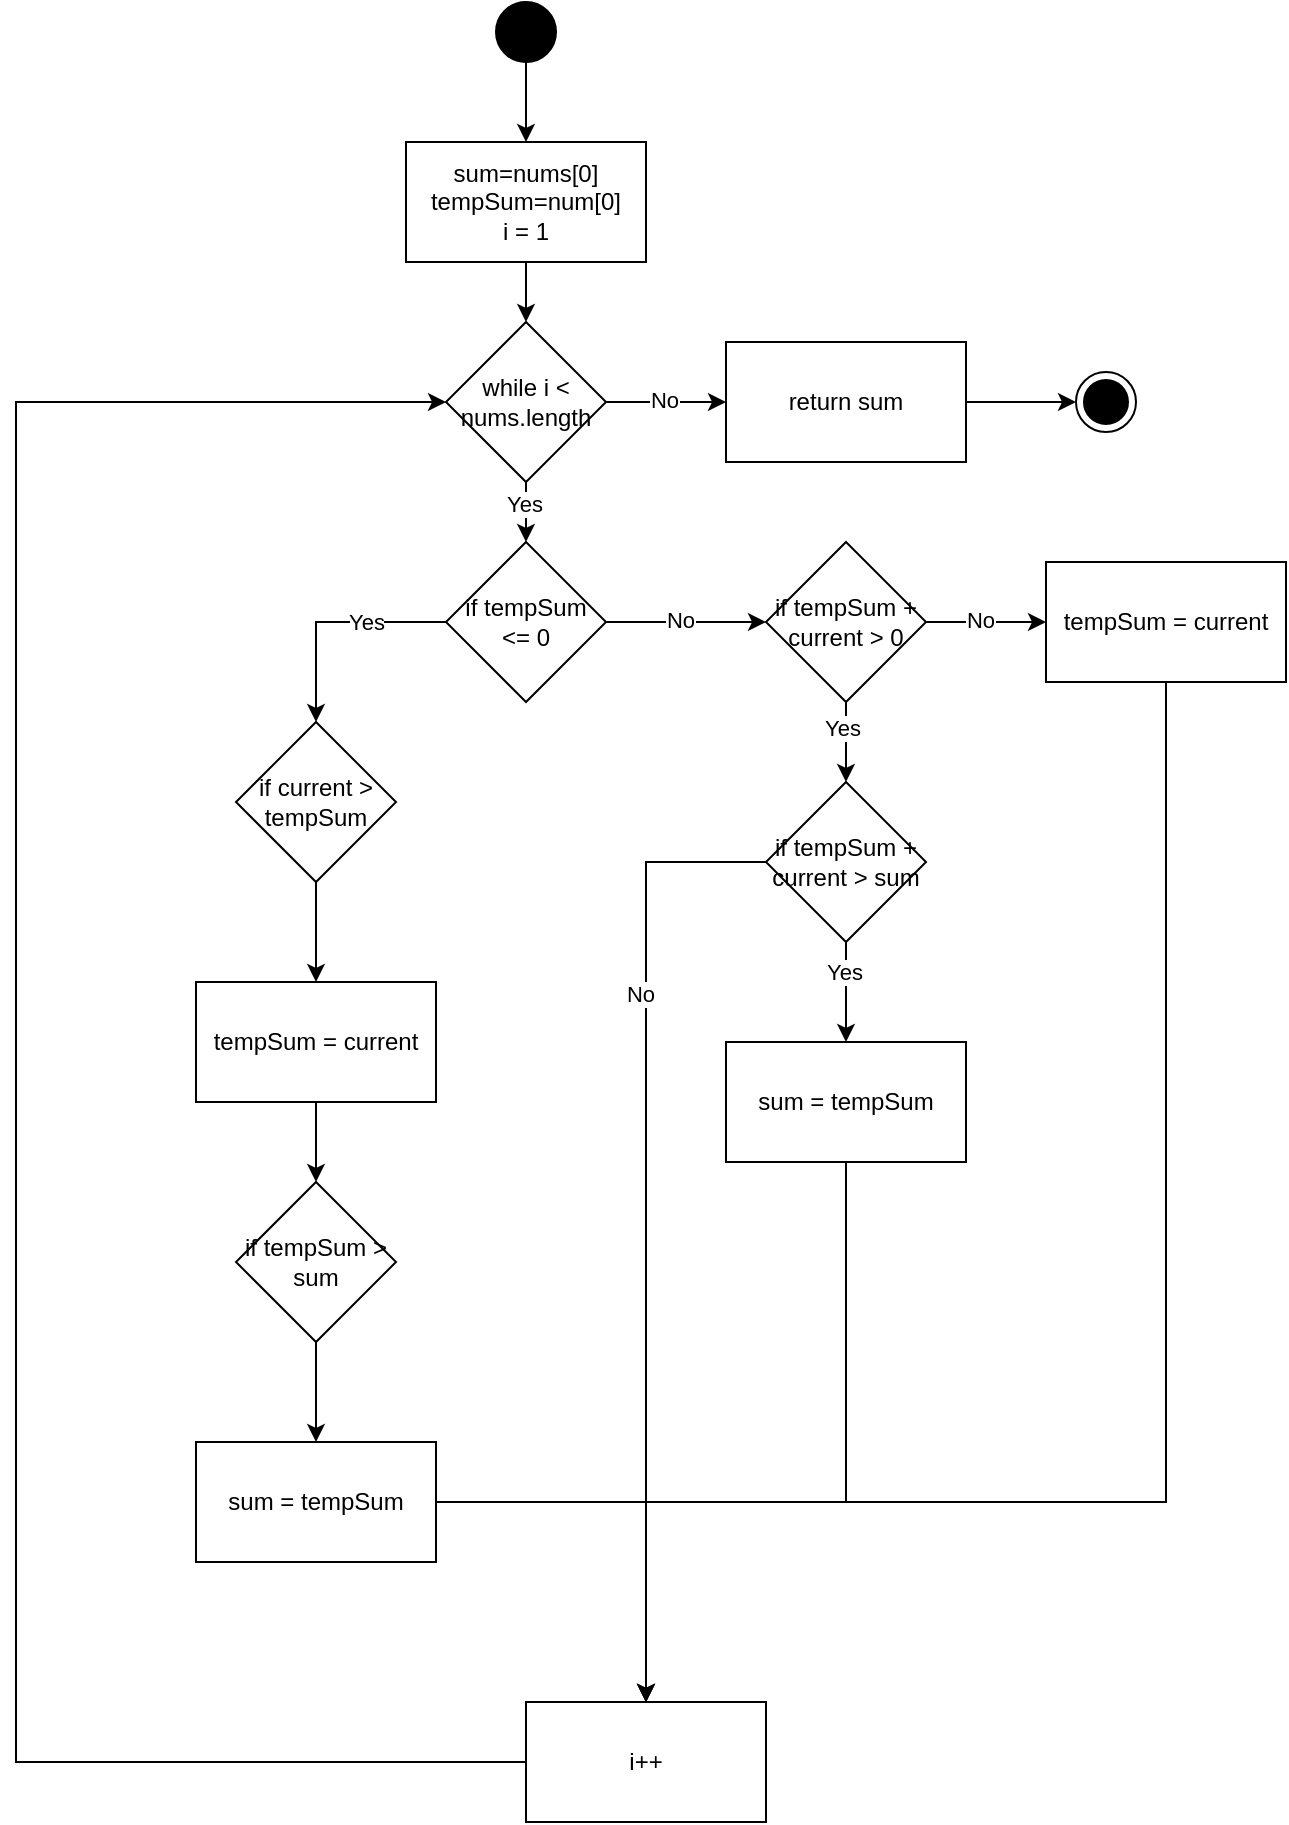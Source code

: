 <mxfile version="24.5.3" type="device">
  <diagram name="MaximumSubarray" id="nT-vpXsCs1bK4w2tRn-D">
    <mxGraphModel dx="1026" dy="772" grid="1" gridSize="10" guides="1" tooltips="1" connect="1" arrows="1" fold="1" page="1" pageScale="1" pageWidth="850" pageHeight="1100" math="0" shadow="0">
      <root>
        <mxCell id="0" />
        <mxCell id="1" parent="0" />
        <mxCell id="H8Bt9X8JEDTLtaWw7Q8g-60" value="" style="edgeStyle=orthogonalEdgeStyle;rounded=0;orthogonalLoop=1;jettySize=auto;html=1;" parent="1" source="H8Bt9X8JEDTLtaWw7Q8g-1" target="H8Bt9X8JEDTLtaWw7Q8g-59" edge="1">
          <mxGeometry relative="1" as="geometry" />
        </mxCell>
        <mxCell id="H8Bt9X8JEDTLtaWw7Q8g-1" value="" style="ellipse;fillColor=strokeColor;html=1;" parent="1" vertex="1">
          <mxGeometry x="370" y="30" width="30" height="30" as="geometry" />
        </mxCell>
        <mxCell id="H8Bt9X8JEDTLtaWw7Q8g-23" value="" style="edgeStyle=orthogonalEdgeStyle;rounded=0;orthogonalLoop=1;jettySize=auto;html=1;" parent="1" source="H8Bt9X8JEDTLtaWw7Q8g-21" target="H8Bt9X8JEDTLtaWw7Q8g-22" edge="1">
          <mxGeometry relative="1" as="geometry" />
        </mxCell>
        <mxCell id="H8Bt9X8JEDTLtaWw7Q8g-52" value="Yes" style="edgeLabel;html=1;align=center;verticalAlign=middle;resizable=0;points=[];" parent="H8Bt9X8JEDTLtaWw7Q8g-23" vertex="1" connectable="0">
          <mxGeometry x="-0.57" y="-1" relative="1" as="geometry">
            <mxPoint as="offset" />
          </mxGeometry>
        </mxCell>
        <mxCell id="H8Bt9X8JEDTLtaWw7Q8g-54" value="" style="edgeStyle=orthogonalEdgeStyle;rounded=0;orthogonalLoop=1;jettySize=auto;html=1;" parent="1" source="H8Bt9X8JEDTLtaWw7Q8g-21" target="H8Bt9X8JEDTLtaWw7Q8g-53" edge="1">
          <mxGeometry relative="1" as="geometry" />
        </mxCell>
        <mxCell id="H8Bt9X8JEDTLtaWw7Q8g-55" value="No" style="edgeLabel;html=1;align=center;verticalAlign=middle;resizable=0;points=[];" parent="H8Bt9X8JEDTLtaWw7Q8g-54" vertex="1" connectable="0">
          <mxGeometry x="-0.056" y="1" relative="1" as="geometry">
            <mxPoint as="offset" />
          </mxGeometry>
        </mxCell>
        <mxCell id="H8Bt9X8JEDTLtaWw7Q8g-21" value="while i &amp;lt; nums.length" style="rhombus;whiteSpace=wrap;html=1;" parent="1" vertex="1">
          <mxGeometry x="345" y="190" width="80" height="80" as="geometry" />
        </mxCell>
        <mxCell id="H8Bt9X8JEDTLtaWw7Q8g-25" value="" style="edgeStyle=orthogonalEdgeStyle;rounded=0;orthogonalLoop=1;jettySize=auto;html=1;" parent="1" source="H8Bt9X8JEDTLtaWw7Q8g-22" target="H8Bt9X8JEDTLtaWw7Q8g-24" edge="1">
          <mxGeometry relative="1" as="geometry" />
        </mxCell>
        <mxCell id="H8Bt9X8JEDTLtaWw7Q8g-32" value="Yes" style="edgeLabel;html=1;align=center;verticalAlign=middle;resizable=0;points=[];" parent="H8Bt9X8JEDTLtaWw7Q8g-25" vertex="1" connectable="0">
          <mxGeometry x="-0.304" relative="1" as="geometry">
            <mxPoint as="offset" />
          </mxGeometry>
        </mxCell>
        <mxCell id="H8Bt9X8JEDTLtaWw7Q8g-34" value="" style="edgeStyle=orthogonalEdgeStyle;rounded=0;orthogonalLoop=1;jettySize=auto;html=1;" parent="1" source="H8Bt9X8JEDTLtaWw7Q8g-22" target="H8Bt9X8JEDTLtaWw7Q8g-33" edge="1">
          <mxGeometry relative="1" as="geometry" />
        </mxCell>
        <mxCell id="H8Bt9X8JEDTLtaWw7Q8g-35" value="No" style="edgeLabel;html=1;align=center;verticalAlign=middle;resizable=0;points=[];" parent="H8Bt9X8JEDTLtaWw7Q8g-34" vertex="1" connectable="0">
          <mxGeometry x="-0.083" y="1" relative="1" as="geometry">
            <mxPoint as="offset" />
          </mxGeometry>
        </mxCell>
        <mxCell id="H8Bt9X8JEDTLtaWw7Q8g-22" value="if tempSum &amp;lt;= 0" style="rhombus;whiteSpace=wrap;html=1;" parent="1" vertex="1">
          <mxGeometry x="345" y="300" width="80" height="80" as="geometry" />
        </mxCell>
        <mxCell id="H8Bt9X8JEDTLtaWw7Q8g-27" value="" style="edgeStyle=orthogonalEdgeStyle;rounded=0;orthogonalLoop=1;jettySize=auto;html=1;" parent="1" source="H8Bt9X8JEDTLtaWw7Q8g-24" target="H8Bt9X8JEDTLtaWw7Q8g-26" edge="1">
          <mxGeometry relative="1" as="geometry" />
        </mxCell>
        <mxCell id="H8Bt9X8JEDTLtaWw7Q8g-24" value="if current &amp;gt; tempSum" style="rhombus;whiteSpace=wrap;html=1;" parent="1" vertex="1">
          <mxGeometry x="240" y="390" width="80" height="80" as="geometry" />
        </mxCell>
        <mxCell id="H8Bt9X8JEDTLtaWw7Q8g-29" value="" style="edgeStyle=orthogonalEdgeStyle;rounded=0;orthogonalLoop=1;jettySize=auto;html=1;" parent="1" source="H8Bt9X8JEDTLtaWw7Q8g-26" target="H8Bt9X8JEDTLtaWw7Q8g-28" edge="1">
          <mxGeometry relative="1" as="geometry" />
        </mxCell>
        <mxCell id="H8Bt9X8JEDTLtaWw7Q8g-26" value="tempSum = current" style="whiteSpace=wrap;html=1;" parent="1" vertex="1">
          <mxGeometry x="220" y="520" width="120" height="60" as="geometry" />
        </mxCell>
        <mxCell id="H8Bt9X8JEDTLtaWw7Q8g-31" value="" style="edgeStyle=orthogonalEdgeStyle;rounded=0;orthogonalLoop=1;jettySize=auto;html=1;" parent="1" source="H8Bt9X8JEDTLtaWw7Q8g-28" target="H8Bt9X8JEDTLtaWw7Q8g-30" edge="1">
          <mxGeometry relative="1" as="geometry" />
        </mxCell>
        <mxCell id="H8Bt9X8JEDTLtaWw7Q8g-28" value="if tempSum &amp;gt; sum" style="rhombus;whiteSpace=wrap;html=1;" parent="1" vertex="1">
          <mxGeometry x="240" y="620" width="80" height="80" as="geometry" />
        </mxCell>
        <mxCell id="H8Bt9X8JEDTLtaWw7Q8g-43" value="" style="edgeStyle=orthogonalEdgeStyle;rounded=0;orthogonalLoop=1;jettySize=auto;html=1;" parent="1" source="H8Bt9X8JEDTLtaWw7Q8g-30" target="H8Bt9X8JEDTLtaWw7Q8g-42" edge="1">
          <mxGeometry relative="1" as="geometry" />
        </mxCell>
        <mxCell id="H8Bt9X8JEDTLtaWw7Q8g-30" value="sum = tempSum" style="whiteSpace=wrap;html=1;" parent="1" vertex="1">
          <mxGeometry x="220" y="750" width="120" height="60" as="geometry" />
        </mxCell>
        <mxCell id="H8Bt9X8JEDTLtaWw7Q8g-37" value="" style="edgeStyle=orthogonalEdgeStyle;rounded=0;orthogonalLoop=1;jettySize=auto;html=1;" parent="1" source="H8Bt9X8JEDTLtaWw7Q8g-33" target="H8Bt9X8JEDTLtaWw7Q8g-36" edge="1">
          <mxGeometry relative="1" as="geometry" />
        </mxCell>
        <mxCell id="H8Bt9X8JEDTLtaWw7Q8g-40" value="Yes" style="edgeLabel;html=1;align=center;verticalAlign=middle;resizable=0;points=[];" parent="H8Bt9X8JEDTLtaWw7Q8g-37" vertex="1" connectable="0">
          <mxGeometry x="-0.379" y="-2" relative="1" as="geometry">
            <mxPoint as="offset" />
          </mxGeometry>
        </mxCell>
        <mxCell id="H8Bt9X8JEDTLtaWw7Q8g-48" value="" style="edgeStyle=orthogonalEdgeStyle;rounded=0;orthogonalLoop=1;jettySize=auto;html=1;" parent="1" source="H8Bt9X8JEDTLtaWw7Q8g-33" target="H8Bt9X8JEDTLtaWw7Q8g-47" edge="1">
          <mxGeometry relative="1" as="geometry" />
        </mxCell>
        <mxCell id="H8Bt9X8JEDTLtaWw7Q8g-49" value="No" style="edgeLabel;html=1;align=center;verticalAlign=middle;resizable=0;points=[];" parent="H8Bt9X8JEDTLtaWw7Q8g-48" vertex="1" connectable="0">
          <mxGeometry x="-0.111" y="1" relative="1" as="geometry">
            <mxPoint as="offset" />
          </mxGeometry>
        </mxCell>
        <mxCell id="H8Bt9X8JEDTLtaWw7Q8g-33" value="if tempSum + current &amp;gt; 0" style="rhombus;whiteSpace=wrap;html=1;" parent="1" vertex="1">
          <mxGeometry x="505" y="300" width="80" height="80" as="geometry" />
        </mxCell>
        <mxCell id="H8Bt9X8JEDTLtaWw7Q8g-39" value="" style="edgeStyle=orthogonalEdgeStyle;rounded=0;orthogonalLoop=1;jettySize=auto;html=1;" parent="1" source="H8Bt9X8JEDTLtaWw7Q8g-36" target="H8Bt9X8JEDTLtaWw7Q8g-38" edge="1">
          <mxGeometry relative="1" as="geometry" />
        </mxCell>
        <mxCell id="H8Bt9X8JEDTLtaWw7Q8g-41" value="Yes" style="edgeLabel;html=1;align=center;verticalAlign=middle;resizable=0;points=[];" parent="H8Bt9X8JEDTLtaWw7Q8g-39" vertex="1" connectable="0">
          <mxGeometry x="-0.403" y="-1" relative="1" as="geometry">
            <mxPoint as="offset" />
          </mxGeometry>
        </mxCell>
        <mxCell id="H8Bt9X8JEDTLtaWw7Q8g-45" style="edgeStyle=orthogonalEdgeStyle;rounded=0;orthogonalLoop=1;jettySize=auto;html=1;" parent="1" source="H8Bt9X8JEDTLtaWw7Q8g-36" target="H8Bt9X8JEDTLtaWw7Q8g-42" edge="1">
          <mxGeometry relative="1" as="geometry">
            <Array as="points">
              <mxPoint x="445" y="460" />
            </Array>
          </mxGeometry>
        </mxCell>
        <mxCell id="H8Bt9X8JEDTLtaWw7Q8g-46" value="No" style="edgeLabel;html=1;align=center;verticalAlign=middle;resizable=0;points=[];" parent="H8Bt9X8JEDTLtaWw7Q8g-45" vertex="1" connectable="0">
          <mxGeometry x="-0.476" y="-3" relative="1" as="geometry">
            <mxPoint as="offset" />
          </mxGeometry>
        </mxCell>
        <mxCell id="H8Bt9X8JEDTLtaWw7Q8g-36" value="if tempSum + current &amp;gt; sum" style="rhombus;whiteSpace=wrap;html=1;" parent="1" vertex="1">
          <mxGeometry x="505" y="420" width="80" height="80" as="geometry" />
        </mxCell>
        <mxCell id="H8Bt9X8JEDTLtaWw7Q8g-44" style="edgeStyle=orthogonalEdgeStyle;rounded=0;orthogonalLoop=1;jettySize=auto;html=1;entryX=0.5;entryY=0;entryDx=0;entryDy=0;" parent="1" source="H8Bt9X8JEDTLtaWw7Q8g-38" target="H8Bt9X8JEDTLtaWw7Q8g-42" edge="1">
          <mxGeometry relative="1" as="geometry">
            <Array as="points">
              <mxPoint x="545" y="780" />
              <mxPoint x="445" y="780" />
            </Array>
          </mxGeometry>
        </mxCell>
        <mxCell id="H8Bt9X8JEDTLtaWw7Q8g-38" value="sum = tempSum" style="whiteSpace=wrap;html=1;" parent="1" vertex="1">
          <mxGeometry x="485" y="550" width="120" height="60" as="geometry" />
        </mxCell>
        <mxCell id="H8Bt9X8JEDTLtaWw7Q8g-51" style="edgeStyle=orthogonalEdgeStyle;rounded=0;orthogonalLoop=1;jettySize=auto;html=1;entryX=0;entryY=0.5;entryDx=0;entryDy=0;" parent="1" source="H8Bt9X8JEDTLtaWw7Q8g-42" target="H8Bt9X8JEDTLtaWw7Q8g-21" edge="1">
          <mxGeometry relative="1" as="geometry">
            <mxPoint x="140" y="290" as="targetPoint" />
            <Array as="points">
              <mxPoint x="130" y="910" />
              <mxPoint x="130" y="230" />
            </Array>
          </mxGeometry>
        </mxCell>
        <mxCell id="H8Bt9X8JEDTLtaWw7Q8g-42" value="i++" style="whiteSpace=wrap;html=1;" parent="1" vertex="1">
          <mxGeometry x="385" y="880" width="120" height="60" as="geometry" />
        </mxCell>
        <mxCell id="H8Bt9X8JEDTLtaWw7Q8g-50" style="edgeStyle=orthogonalEdgeStyle;rounded=0;orthogonalLoop=1;jettySize=auto;html=1;entryX=0.5;entryY=0;entryDx=0;entryDy=0;exitX=0.5;exitY=1;exitDx=0;exitDy=0;" parent="1" source="H8Bt9X8JEDTLtaWw7Q8g-47" target="H8Bt9X8JEDTLtaWw7Q8g-42" edge="1">
          <mxGeometry relative="1" as="geometry">
            <Array as="points">
              <mxPoint x="705" y="780" />
              <mxPoint x="445" y="780" />
            </Array>
          </mxGeometry>
        </mxCell>
        <mxCell id="H8Bt9X8JEDTLtaWw7Q8g-47" value="tempSum = current" style="whiteSpace=wrap;html=1;" parent="1" vertex="1">
          <mxGeometry x="645" y="310" width="120" height="60" as="geometry" />
        </mxCell>
        <mxCell id="H8Bt9X8JEDTLtaWw7Q8g-57" style="edgeStyle=orthogonalEdgeStyle;rounded=0;orthogonalLoop=1;jettySize=auto;html=1;entryX=0;entryY=0.5;entryDx=0;entryDy=0;" parent="1" source="H8Bt9X8JEDTLtaWw7Q8g-53" target="H8Bt9X8JEDTLtaWw7Q8g-56" edge="1">
          <mxGeometry relative="1" as="geometry" />
        </mxCell>
        <mxCell id="H8Bt9X8JEDTLtaWw7Q8g-53" value="return sum" style="whiteSpace=wrap;html=1;" parent="1" vertex="1">
          <mxGeometry x="485" y="200" width="120" height="60" as="geometry" />
        </mxCell>
        <mxCell id="H8Bt9X8JEDTLtaWw7Q8g-56" value="" style="ellipse;html=1;shape=endState;fillColor=strokeColor;" parent="1" vertex="1">
          <mxGeometry x="660" y="215" width="30" height="30" as="geometry" />
        </mxCell>
        <mxCell id="H8Bt9X8JEDTLtaWw7Q8g-61" value="" style="edgeStyle=orthogonalEdgeStyle;rounded=0;orthogonalLoop=1;jettySize=auto;html=1;" parent="1" source="H8Bt9X8JEDTLtaWw7Q8g-59" target="H8Bt9X8JEDTLtaWw7Q8g-21" edge="1">
          <mxGeometry relative="1" as="geometry" />
        </mxCell>
        <mxCell id="H8Bt9X8JEDTLtaWw7Q8g-59" value="&lt;span style=&quot;&quot;&gt;sum=nums[0]&lt;/span&gt;&lt;div&gt;&lt;span style=&quot;background-color: initial;&quot;&gt;tempSum=num[0]&lt;/span&gt;&lt;div style=&quot;&quot;&gt;i = 1&lt;/div&gt;&lt;/div&gt;" style="whiteSpace=wrap;html=1;align=center;" parent="1" vertex="1">
          <mxGeometry x="325" y="100" width="120" height="60" as="geometry" />
        </mxCell>
      </root>
    </mxGraphModel>
  </diagram>
</mxfile>
